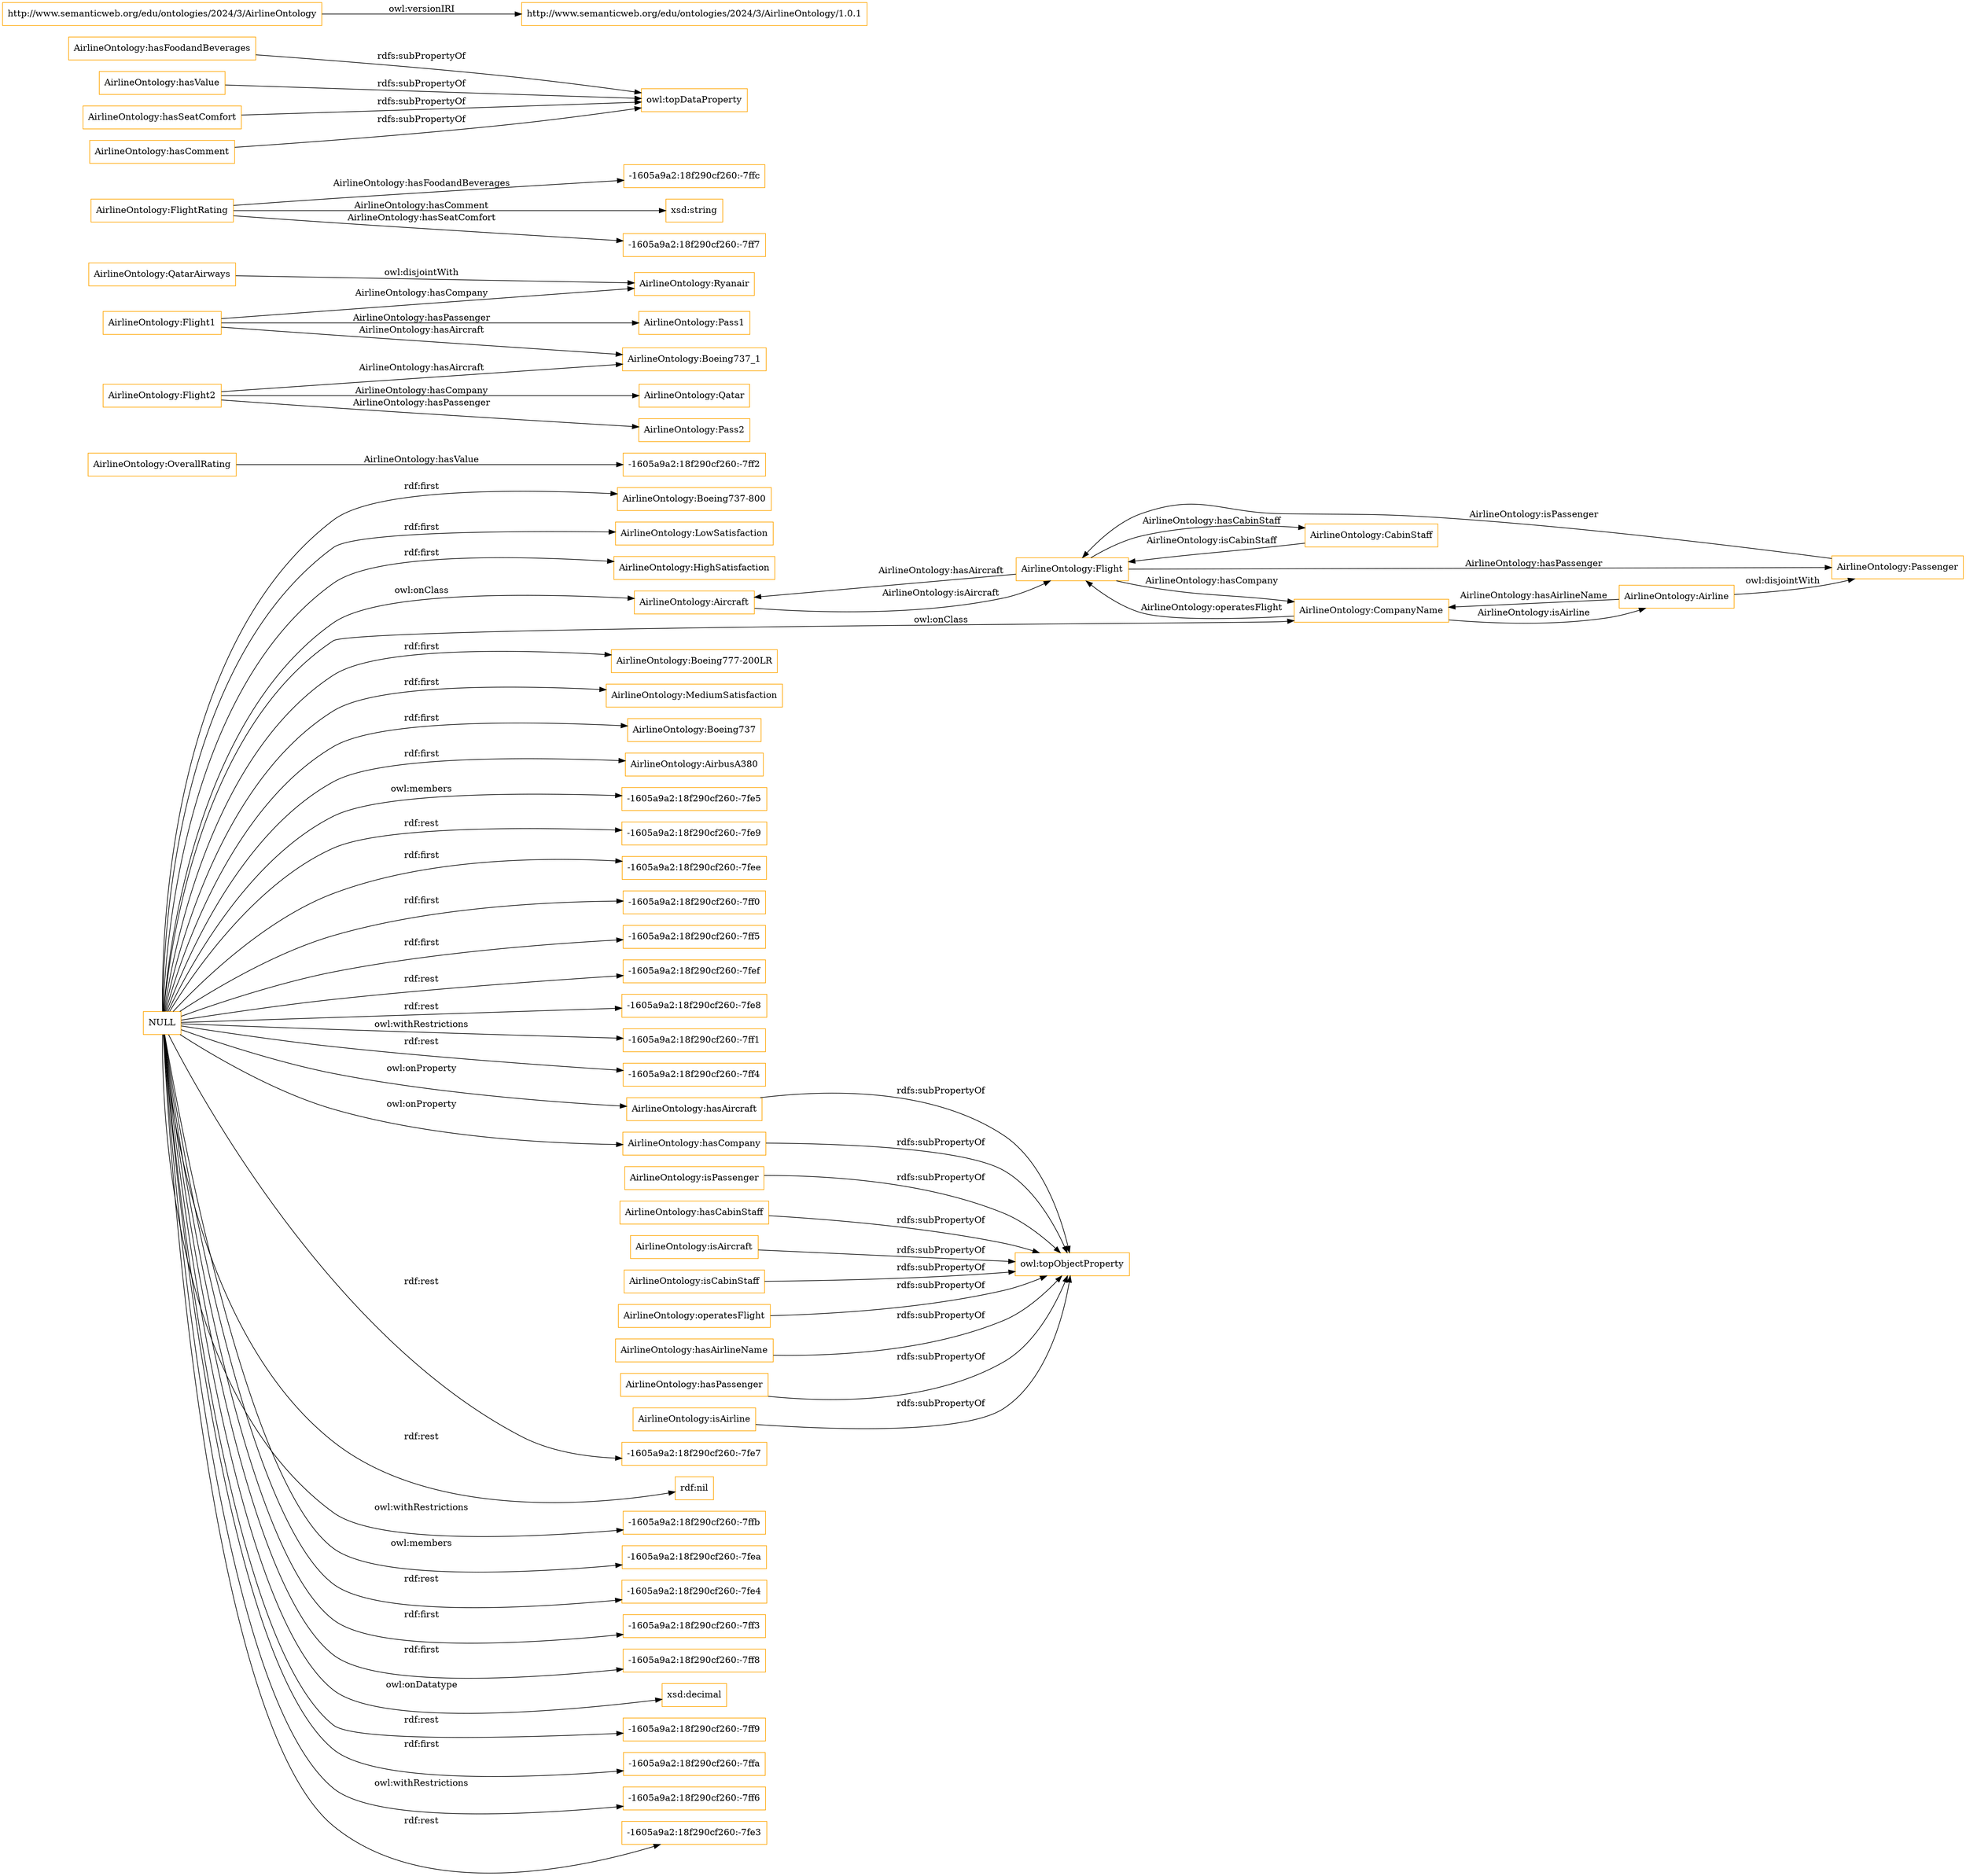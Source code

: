 digraph ar2dtool_diagram { 
rankdir=LR;
size="1501"
node [shape = rectangle, color="orange"]; "AirlineOntology:Boeing737-800" "AirlineOntology:OverallRating" "AirlineOntology:LowSatisfaction" "AirlineOntology:HighSatisfaction" "AirlineOntology:Aircraft" "AirlineOntology:Flight" "AirlineOntology:CabinStaff" "AirlineOntology:Airline" "AirlineOntology:CompanyName" "AirlineOntology:Ryanair" "AirlineOntology:QatarAirways" "AirlineOntology:Passenger" "AirlineOntology:Boeing777-200LR" "AirlineOntology:MediumSatisfaction" "AirlineOntology:FlightRating" "AirlineOntology:Boeing737" "AirlineOntology:AirbusA380" ; /*classes style*/
	"AirlineOntology:QatarAirways" -> "AirlineOntology:Ryanair" [ label = "owl:disjointWith" ];
	"NULL" -> "-1605a9a2:18f290cf260:-7fe5" [ label = "owl:members" ];
	"NULL" -> "-1605a9a2:18f290cf260:-7fe9" [ label = "rdf:rest" ];
	"NULL" -> "AirlineOntology:LowSatisfaction" [ label = "rdf:first" ];
	"NULL" -> "AirlineOntology:Aircraft" [ label = "owl:onClass" ];
	"NULL" -> "-1605a9a2:18f290cf260:-7fee" [ label = "rdf:first" ];
	"NULL" -> "-1605a9a2:18f290cf260:-7ff0" [ label = "rdf:first" ];
	"NULL" -> "-1605a9a2:18f290cf260:-7ff5" [ label = "rdf:first" ];
	"NULL" -> "-1605a9a2:18f290cf260:-7fef" [ label = "rdf:rest" ];
	"NULL" -> "-1605a9a2:18f290cf260:-7fe8" [ label = "rdf:rest" ];
	"NULL" -> "-1605a9a2:18f290cf260:-7ff1" [ label = "owl:withRestrictions" ];
	"NULL" -> "-1605a9a2:18f290cf260:-7ff4" [ label = "rdf:rest" ];
	"NULL" -> "AirlineOntology:hasAircraft" [ label = "owl:onProperty" ];
	"NULL" -> "-1605a9a2:18f290cf260:-7fe7" [ label = "rdf:rest" ];
	"NULL" -> "AirlineOntology:Boeing737-800" [ label = "rdf:first" ];
	"NULL" -> "rdf:nil" [ label = "rdf:rest" ];
	"NULL" -> "-1605a9a2:18f290cf260:-7ffb" [ label = "owl:withRestrictions" ];
	"NULL" -> "AirlineOntology:Boeing737" [ label = "rdf:first" ];
	"NULL" -> "AirlineOntology:AirbusA380" [ label = "rdf:first" ];
	"NULL" -> "-1605a9a2:18f290cf260:-7fea" [ label = "owl:members" ];
	"NULL" -> "-1605a9a2:18f290cf260:-7fe4" [ label = "rdf:rest" ];
	"NULL" -> "-1605a9a2:18f290cf260:-7ff3" [ label = "rdf:first" ];
	"NULL" -> "AirlineOntology:HighSatisfaction" [ label = "rdf:first" ];
	"NULL" -> "AirlineOntology:hasCompany" [ label = "owl:onProperty" ];
	"NULL" -> "-1605a9a2:18f290cf260:-7ff8" [ label = "rdf:first" ];
	"NULL" -> "xsd:decimal" [ label = "owl:onDatatype" ];
	"NULL" -> "-1605a9a2:18f290cf260:-7ff9" [ label = "rdf:rest" ];
	"NULL" -> "-1605a9a2:18f290cf260:-7ffa" [ label = "rdf:first" ];
	"NULL" -> "AirlineOntology:MediumSatisfaction" [ label = "rdf:first" ];
	"NULL" -> "AirlineOntology:Boeing777-200LR" [ label = "rdf:first" ];
	"NULL" -> "-1605a9a2:18f290cf260:-7ff6" [ label = "owl:withRestrictions" ];
	"NULL" -> "AirlineOntology:CompanyName" [ label = "owl:onClass" ];
	"NULL" -> "-1605a9a2:18f290cf260:-7fe3" [ label = "rdf:rest" ];
	"AirlineOntology:isPassenger" -> "owl:topObjectProperty" [ label = "rdfs:subPropertyOf" ];
	"AirlineOntology:hasCabinStaff" -> "owl:topObjectProperty" [ label = "rdfs:subPropertyOf" ];
	"AirlineOntology:Flight2" -> "AirlineOntology:Pass2" [ label = "AirlineOntology:hasPassenger" ];
	"AirlineOntology:Flight2" -> "AirlineOntology:Qatar" [ label = "AirlineOntology:hasCompany" ];
	"AirlineOntology:Flight2" -> "AirlineOntology:Boeing737_1" [ label = "AirlineOntology:hasAircraft" ];
	"AirlineOntology:isAircraft" -> "owl:topObjectProperty" [ label = "rdfs:subPropertyOf" ];
	"AirlineOntology:isCabinStaff" -> "owl:topObjectProperty" [ label = "rdfs:subPropertyOf" ];
	"AirlineOntology:Flight1" -> "AirlineOntology:Pass1" [ label = "AirlineOntology:hasPassenger" ];
	"AirlineOntology:Flight1" -> "AirlineOntology:Ryanair" [ label = "AirlineOntology:hasCompany" ];
	"AirlineOntology:Flight1" -> "AirlineOntology:Boeing737_1" [ label = "AirlineOntology:hasAircraft" ];
	"AirlineOntology:operatesFlight" -> "owl:topObjectProperty" [ label = "rdfs:subPropertyOf" ];
	"AirlineOntology:hasFoodandBeverages" -> "owl:topDataProperty" [ label = "rdfs:subPropertyOf" ];
	"AirlineOntology:hasAircraft" -> "owl:topObjectProperty" [ label = "rdfs:subPropertyOf" ];
	"AirlineOntology:hasAirlineName" -> "owl:topObjectProperty" [ label = "rdfs:subPropertyOf" ];
	"AirlineOntology:hasValue" -> "owl:topDataProperty" [ label = "rdfs:subPropertyOf" ];
	"http://www.semanticweb.org/edu/ontologies/2024/3/AirlineOntology" -> "http://www.semanticweb.org/edu/ontologies/2024/3/AirlineOntology/1.0.1" [ label = "owl:versionIRI" ];
	"AirlineOntology:hasSeatComfort" -> "owl:topDataProperty" [ label = "rdfs:subPropertyOf" ];
	"AirlineOntology:hasPassenger" -> "owl:topObjectProperty" [ label = "rdfs:subPropertyOf" ];
	"AirlineOntology:hasCompany" -> "owl:topObjectProperty" [ label = "rdfs:subPropertyOf" ];
	"AirlineOntology:Airline" -> "AirlineOntology:Passenger" [ label = "owl:disjointWith" ];
	"AirlineOntology:isAirline" -> "owl:topObjectProperty" [ label = "rdfs:subPropertyOf" ];
	"AirlineOntology:hasComment" -> "owl:topDataProperty" [ label = "rdfs:subPropertyOf" ];
	"AirlineOntology:FlightRating" -> "-1605a9a2:18f290cf260:-7ffc" [ label = "AirlineOntology:hasFoodandBeverages" ];
	"AirlineOntology:CabinStaff" -> "AirlineOntology:Flight" [ label = "AirlineOntology:isCabinStaff" ];
	"AirlineOntology:CompanyName" -> "AirlineOntology:Airline" [ label = "AirlineOntology:isAirline" ];
	"AirlineOntology:Flight" -> "AirlineOntology:CompanyName" [ label = "AirlineOntology:hasCompany" ];
	"AirlineOntology:Flight" -> "AirlineOntology:Aircraft" [ label = "AirlineOntology:hasAircraft" ];
	"AirlineOntology:Aircraft" -> "AirlineOntology:Flight" [ label = "AirlineOntology:isAircraft" ];
	"AirlineOntology:Airline" -> "AirlineOntology:CompanyName" [ label = "AirlineOntology:hasAirlineName" ];
	"AirlineOntology:Flight" -> "AirlineOntology:Passenger" [ label = "AirlineOntology:hasPassenger" ];
	"AirlineOntology:Flight" -> "AirlineOntology:CabinStaff" [ label = "AirlineOntology:hasCabinStaff" ];
	"AirlineOntology:Passenger" -> "AirlineOntology:Flight" [ label = "AirlineOntology:isPassenger" ];
	"AirlineOntology:CompanyName" -> "AirlineOntology:Flight" [ label = "AirlineOntology:operatesFlight" ];
	"AirlineOntology:FlightRating" -> "xsd:string" [ label = "AirlineOntology:hasComment" ];
	"AirlineOntology:FlightRating" -> "-1605a9a2:18f290cf260:-7ff7" [ label = "AirlineOntology:hasSeatComfort" ];
	"AirlineOntology:OverallRating" -> "-1605a9a2:18f290cf260:-7ff2" [ label = "AirlineOntology:hasValue" ];

}

